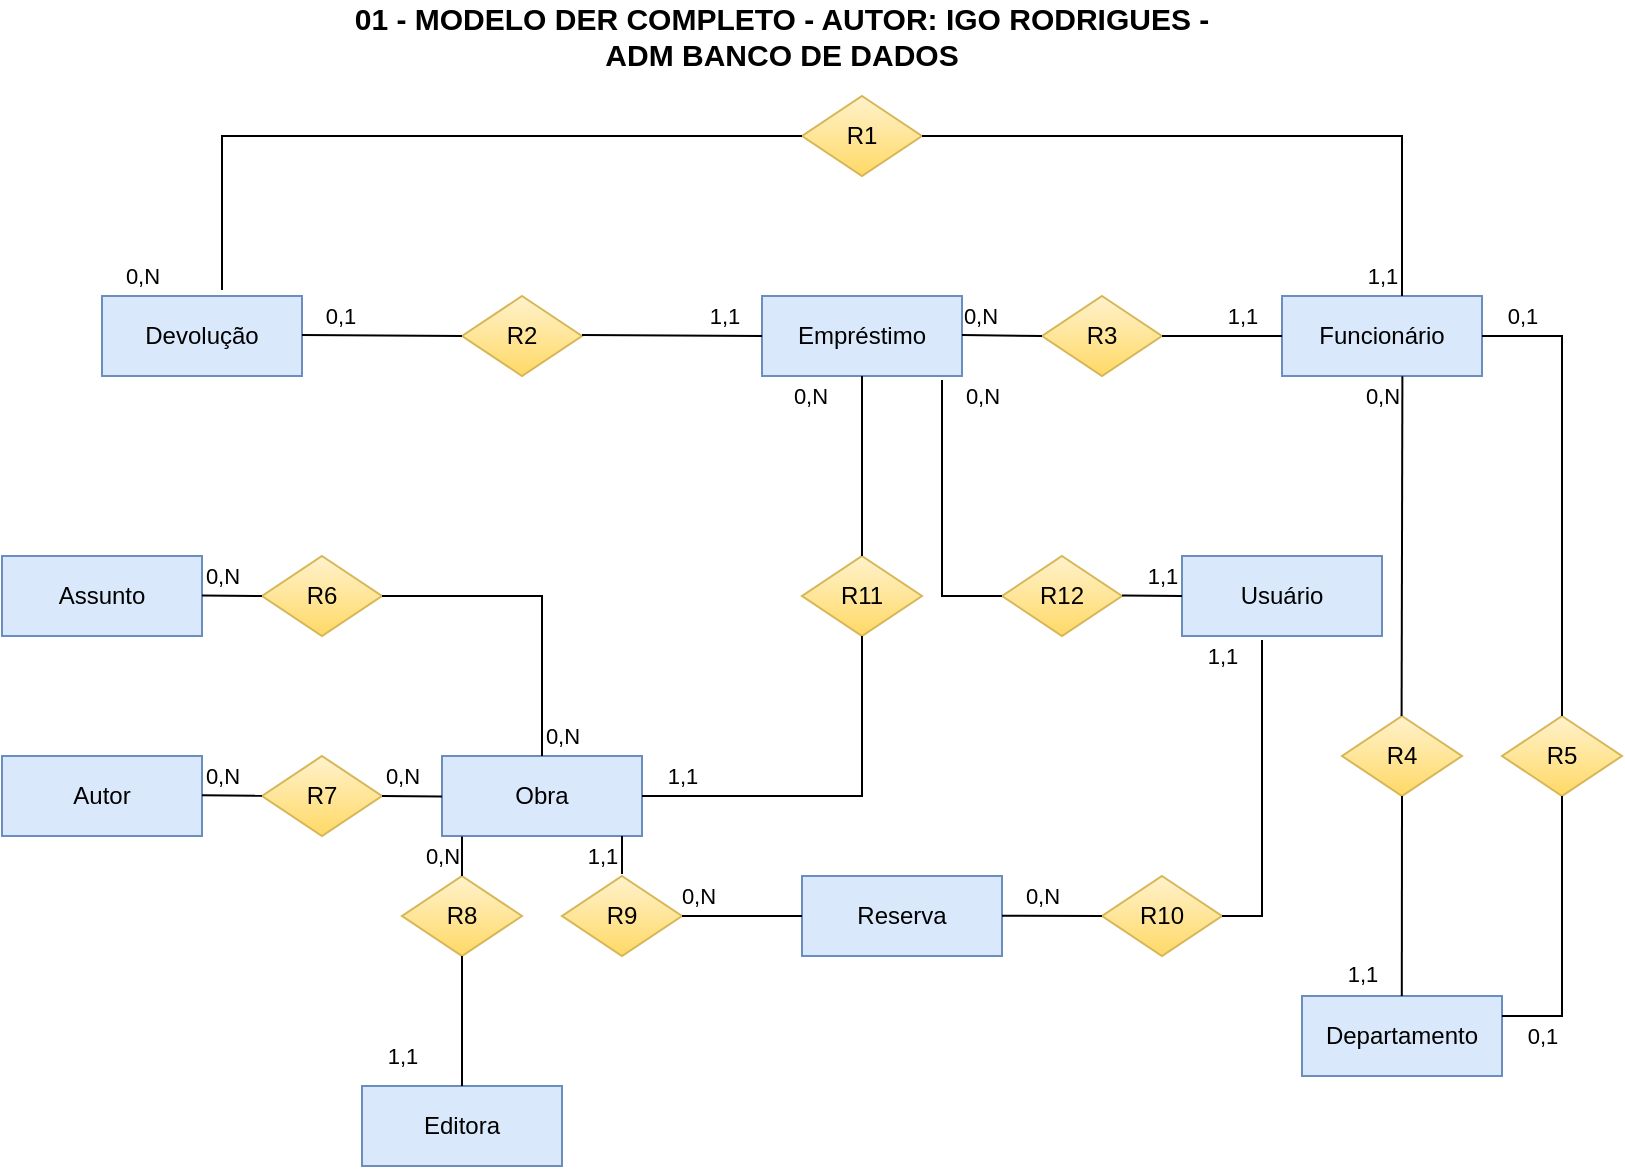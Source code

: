 <mxfile version="13.6.4" type="github">
  <diagram id="sxkPdNLgV4T2of8Bxe0q" name="Página-1">
    <mxGraphModel dx="1447" dy="803" grid="1" gridSize="10" guides="1" tooltips="1" connect="1" arrows="1" fold="1" page="1" pageScale="1" pageWidth="827" pageHeight="1169" math="0" shadow="0">
      <root>
        <mxCell id="0" />
        <mxCell id="1" parent="0" />
        <mxCell id="IpgLhtcSPd8iix0qe7gb-1" value="Obra" style="whiteSpace=wrap;html=1;align=center;fillColor=#dae8fc;strokeColor=#6c8ebf;" vertex="1" parent="1">
          <mxGeometry x="230" y="400" width="100" height="40" as="geometry" />
        </mxCell>
        <mxCell id="IpgLhtcSPd8iix0qe7gb-2" value="Devolução" style="whiteSpace=wrap;html=1;align=center;fillColor=#dae8fc;strokeColor=#6c8ebf;" vertex="1" parent="1">
          <mxGeometry x="60" y="170" width="100" height="40" as="geometry" />
        </mxCell>
        <mxCell id="IpgLhtcSPd8iix0qe7gb-3" value="Editora" style="whiteSpace=wrap;html=1;align=center;fillColor=#dae8fc;strokeColor=#6c8ebf;" vertex="1" parent="1">
          <mxGeometry x="190" y="565" width="100" height="40" as="geometry" />
        </mxCell>
        <mxCell id="IpgLhtcSPd8iix0qe7gb-4" value="Empréstimo" style="whiteSpace=wrap;html=1;align=center;fillColor=#dae8fc;strokeColor=#6c8ebf;" vertex="1" parent="1">
          <mxGeometry x="390" y="170" width="100" height="40" as="geometry" />
        </mxCell>
        <mxCell id="IpgLhtcSPd8iix0qe7gb-5" value="Funcionário" style="whiteSpace=wrap;html=1;align=center;fillColor=#dae8fc;strokeColor=#6c8ebf;" vertex="1" parent="1">
          <mxGeometry x="650" y="170" width="100" height="40" as="geometry" />
        </mxCell>
        <mxCell id="IpgLhtcSPd8iix0qe7gb-6" value="Usuário" style="whiteSpace=wrap;html=1;align=center;fillColor=#dae8fc;strokeColor=#6c8ebf;" vertex="1" parent="1">
          <mxGeometry x="600" y="300" width="100" height="40" as="geometry" />
        </mxCell>
        <mxCell id="IpgLhtcSPd8iix0qe7gb-7" value="Reserva" style="whiteSpace=wrap;html=1;align=center;fillColor=#dae8fc;strokeColor=#6c8ebf;" vertex="1" parent="1">
          <mxGeometry x="410" y="460" width="100" height="40" as="geometry" />
        </mxCell>
        <mxCell id="IpgLhtcSPd8iix0qe7gb-8" value="Departamento" style="whiteSpace=wrap;html=1;align=center;fillColor=#dae8fc;strokeColor=#6c8ebf;" vertex="1" parent="1">
          <mxGeometry x="660" y="520" width="100" height="40" as="geometry" />
        </mxCell>
        <mxCell id="IpgLhtcSPd8iix0qe7gb-19" value="Assunto" style="whiteSpace=wrap;html=1;align=center;fillColor=#dae8fc;strokeColor=#6c8ebf;" vertex="1" parent="1">
          <mxGeometry x="10" y="300" width="100" height="40" as="geometry" />
        </mxCell>
        <mxCell id="IpgLhtcSPd8iix0qe7gb-22" value="Autor" style="whiteSpace=wrap;html=1;align=center;fillColor=#dae8fc;strokeColor=#6c8ebf;" vertex="1" parent="1">
          <mxGeometry x="10" y="400" width="100" height="40" as="geometry" />
        </mxCell>
        <mxCell id="IpgLhtcSPd8iix0qe7gb-27" value="01 - MODELO DER COMPLETO - AUTOR: IGO RODRIGUES - &lt;br&gt;ADM BANCO DE DADOS" style="text;html=1;strokeColor=none;fillColor=none;align=center;verticalAlign=middle;whiteSpace=wrap;rounded=0;fontStyle=1;fontSize=15;" vertex="1" parent="1">
          <mxGeometry x="140" y="30" width="520" height="20" as="geometry" />
        </mxCell>
        <mxCell id="IpgLhtcSPd8iix0qe7gb-31" value="R2" style="shape=rhombus;perimeter=rhombusPerimeter;whiteSpace=wrap;html=1;align=center;strokeColor=#d6b656;fillColor=#fff2cc;gradientColor=#ffd966;" vertex="1" parent="1">
          <mxGeometry x="240" y="170" width="60" height="40" as="geometry" />
        </mxCell>
        <mxCell id="IpgLhtcSPd8iix0qe7gb-36" value="R7" style="shape=rhombus;perimeter=rhombusPerimeter;whiteSpace=wrap;html=1;align=center;fillColor=#fff2cc;strokeColor=#d6b656;gradientColor=#ffd966;" vertex="1" parent="1">
          <mxGeometry x="140" y="400" width="60" height="40" as="geometry" />
        </mxCell>
        <mxCell id="IpgLhtcSPd8iix0qe7gb-37" value="R6" style="shape=rhombus;perimeter=rhombusPerimeter;whiteSpace=wrap;html=1;align=center;fillColor=#fff2cc;strokeColor=#d6b656;gradientColor=#ffd966;" vertex="1" parent="1">
          <mxGeometry x="140" y="300" width="60" height="40" as="geometry" />
        </mxCell>
        <mxCell id="IpgLhtcSPd8iix0qe7gb-38" value="R11" style="shape=rhombus;perimeter=rhombusPerimeter;whiteSpace=wrap;html=1;align=center;strokeColor=#d6b656;fillColor=#fff2cc;gradientColor=#ffd966;" vertex="1" parent="1">
          <mxGeometry x="410" y="300" width="60" height="40" as="geometry" />
        </mxCell>
        <mxCell id="IpgLhtcSPd8iix0qe7gb-39" value="R12" style="shape=rhombus;perimeter=rhombusPerimeter;whiteSpace=wrap;html=1;align=center;strokeColor=#d6b656;fillColor=#fff2cc;gradientColor=#ffd966;" vertex="1" parent="1">
          <mxGeometry x="510" y="300" width="60" height="40" as="geometry" />
        </mxCell>
        <mxCell id="IpgLhtcSPd8iix0qe7gb-40" value="R4" style="shape=rhombus;perimeter=rhombusPerimeter;whiteSpace=wrap;html=1;align=center;fillColor=#fff2cc;strokeColor=#d6b656;gradientColor=#ffd966;" vertex="1" parent="1">
          <mxGeometry x="680" y="380" width="60" height="40" as="geometry" />
        </mxCell>
        <mxCell id="IpgLhtcSPd8iix0qe7gb-41" value="R5" style="shape=rhombus;perimeter=rhombusPerimeter;whiteSpace=wrap;html=1;align=center;strokeColor=#d6b656;fillColor=#fff2cc;gradientColor=#ffd966;" vertex="1" parent="1">
          <mxGeometry x="760" y="380" width="60" height="40" as="geometry" />
        </mxCell>
        <mxCell id="IpgLhtcSPd8iix0qe7gb-42" value="R10" style="shape=rhombus;perimeter=rhombusPerimeter;whiteSpace=wrap;html=1;align=center;fillColor=#fff2cc;strokeColor=#d6b656;gradientColor=#ffd966;" vertex="1" parent="1">
          <mxGeometry x="560" y="460" width="60" height="40" as="geometry" />
        </mxCell>
        <mxCell id="IpgLhtcSPd8iix0qe7gb-43" value="R8" style="shape=rhombus;perimeter=rhombusPerimeter;whiteSpace=wrap;html=1;align=center;fillColor=#fff2cc;strokeColor=#d6b656;gradientColor=#ffd966;" vertex="1" parent="1">
          <mxGeometry x="210" y="460" width="60" height="40" as="geometry" />
        </mxCell>
        <mxCell id="IpgLhtcSPd8iix0qe7gb-44" value="R9" style="shape=rhombus;perimeter=rhombusPerimeter;whiteSpace=wrap;html=1;align=center;fillColor=#fff2cc;strokeColor=#d6b656;gradientColor=#ffd966;" vertex="1" parent="1">
          <mxGeometry x="290" y="460" width="60" height="40" as="geometry" />
        </mxCell>
        <mxCell id="IpgLhtcSPd8iix0qe7gb-45" value="R3" style="shape=rhombus;perimeter=rhombusPerimeter;whiteSpace=wrap;html=1;align=center;strokeColor=#d6b656;fillColor=#fff2cc;gradientColor=#ffd966;" vertex="1" parent="1">
          <mxGeometry x="530" y="170" width="60" height="40" as="geometry" />
        </mxCell>
        <mxCell id="IpgLhtcSPd8iix0qe7gb-46" value="R1" style="shape=rhombus;perimeter=rhombusPerimeter;whiteSpace=wrap;html=1;align=center;strokeColor=#d6b656;fillColor=#fff2cc;gradientColor=#ffd966;" vertex="1" parent="1">
          <mxGeometry x="410" y="70" width="60" height="40" as="geometry" />
        </mxCell>
        <mxCell id="IpgLhtcSPd8iix0qe7gb-48" value="" style="endArrow=none;html=1;rounded=0;" edge="1" parent="1">
          <mxGeometry relative="1" as="geometry">
            <mxPoint x="160" y="189.5" as="sourcePoint" />
            <mxPoint x="240" y="190" as="targetPoint" />
          </mxGeometry>
        </mxCell>
        <mxCell id="IpgLhtcSPd8iix0qe7gb-49" value="0,1" style="edgeLabel;html=1;align=center;verticalAlign=middle;resizable=0;points=[];" vertex="1" connectable="0" parent="IpgLhtcSPd8iix0qe7gb-48">
          <mxGeometry x="-0.475" y="2" relative="1" as="geometry">
            <mxPoint x="-2" y="-8" as="offset" />
          </mxGeometry>
        </mxCell>
        <mxCell id="IpgLhtcSPd8iix0qe7gb-52" value="0,N" style="edgeLabel;html=1;align=center;verticalAlign=middle;resizable=0;points=[];" vertex="1" connectable="0" parent="IpgLhtcSPd8iix0qe7gb-48">
          <mxGeometry x="-0.475" y="2" relative="1" as="geometry">
            <mxPoint x="-101.01" y="-27.63" as="offset" />
          </mxGeometry>
        </mxCell>
        <mxCell id="IpgLhtcSPd8iix0qe7gb-50" value="" style="endArrow=none;html=1;rounded=0;" edge="1" parent="1">
          <mxGeometry relative="1" as="geometry">
            <mxPoint x="300" y="189.5" as="sourcePoint" />
            <mxPoint x="380" y="190" as="targetPoint" />
            <Array as="points">
              <mxPoint x="390" y="190" />
            </Array>
          </mxGeometry>
        </mxCell>
        <mxCell id="IpgLhtcSPd8iix0qe7gb-51" value="1,1" style="edgeLabel;html=1;align=center;verticalAlign=middle;resizable=0;points=[];" vertex="1" connectable="0" parent="IpgLhtcSPd8iix0qe7gb-50">
          <mxGeometry x="-0.475" y="2" relative="1" as="geometry">
            <mxPoint x="43.99" y="-8" as="offset" />
          </mxGeometry>
        </mxCell>
        <mxCell id="IpgLhtcSPd8iix0qe7gb-55" value="" style="endArrow=none;html=1;rounded=0;" edge="1" parent="1">
          <mxGeometry relative="1" as="geometry">
            <mxPoint x="490" y="189.5" as="sourcePoint" />
            <mxPoint x="530" y="190" as="targetPoint" />
          </mxGeometry>
        </mxCell>
        <mxCell id="IpgLhtcSPd8iix0qe7gb-56" value="0,N" style="edgeLabel;html=1;align=center;verticalAlign=middle;resizable=0;points=[];" vertex="1" connectable="0" parent="IpgLhtcSPd8iix0qe7gb-55">
          <mxGeometry x="-0.475" y="2" relative="1" as="geometry">
            <mxPoint x="-2" y="-8" as="offset" />
          </mxGeometry>
        </mxCell>
        <mxCell id="IpgLhtcSPd8iix0qe7gb-98" value="0,N" style="edgeLabel;html=1;align=center;verticalAlign=middle;resizable=0;points=[];" vertex="1" connectable="0" parent="IpgLhtcSPd8iix0qe7gb-55">
          <mxGeometry x="-0.475" y="2" relative="1" as="geometry">
            <mxPoint x="-0.31" y="32.37" as="offset" />
          </mxGeometry>
        </mxCell>
        <mxCell id="IpgLhtcSPd8iix0qe7gb-58" value="" style="endArrow=none;html=1;rounded=0;entryX=0;entryY=0.5;entryDx=0;entryDy=0;exitX=1;exitY=0.5;exitDx=0;exitDy=0;" edge="1" parent="1" source="IpgLhtcSPd8iix0qe7gb-45" target="IpgLhtcSPd8iix0qe7gb-5">
          <mxGeometry relative="1" as="geometry">
            <mxPoint x="500" y="199.5" as="sourcePoint" />
            <mxPoint x="540" y="200" as="targetPoint" />
          </mxGeometry>
        </mxCell>
        <mxCell id="IpgLhtcSPd8iix0qe7gb-59" value="1,1" style="edgeLabel;html=1;align=center;verticalAlign=middle;resizable=0;points=[];" vertex="1" connectable="0" parent="IpgLhtcSPd8iix0qe7gb-58">
          <mxGeometry x="-0.475" y="2" relative="1" as="geometry">
            <mxPoint x="24" y="-8" as="offset" />
          </mxGeometry>
        </mxCell>
        <mxCell id="IpgLhtcSPd8iix0qe7gb-63" value="" style="endArrow=none;html=1;rounded=0;exitX=1;exitY=0.5;exitDx=0;exitDy=0;" edge="1" parent="1">
          <mxGeometry relative="1" as="geometry">
            <mxPoint x="570" y="319.8" as="sourcePoint" />
            <mxPoint x="600" y="320" as="targetPoint" />
          </mxGeometry>
        </mxCell>
        <mxCell id="IpgLhtcSPd8iix0qe7gb-64" value="1,1" style="edgeLabel;html=1;align=center;verticalAlign=middle;resizable=0;points=[];" vertex="1" connectable="0" parent="IpgLhtcSPd8iix0qe7gb-63">
          <mxGeometry x="-0.475" y="2" relative="1" as="geometry">
            <mxPoint x="11.99" y="-8" as="offset" />
          </mxGeometry>
        </mxCell>
        <mxCell id="IpgLhtcSPd8iix0qe7gb-65" value="" style="endArrow=none;html=1;rounded=0;exitX=0.5;exitY=1;exitDx=0;exitDy=0;" edge="1" parent="1" source="IpgLhtcSPd8iix0qe7gb-4" target="IpgLhtcSPd8iix0qe7gb-38">
          <mxGeometry relative="1" as="geometry">
            <mxPoint x="440" y="220" as="sourcePoint" />
            <mxPoint x="480" y="220.5" as="targetPoint" />
          </mxGeometry>
        </mxCell>
        <mxCell id="IpgLhtcSPd8iix0qe7gb-66" value="0,N" style="edgeLabel;html=1;align=center;verticalAlign=middle;resizable=0;points=[];" vertex="1" connectable="0" parent="IpgLhtcSPd8iix0qe7gb-65">
          <mxGeometry x="-0.475" y="2" relative="1" as="geometry">
            <mxPoint x="-28" y="-13.6" as="offset" />
          </mxGeometry>
        </mxCell>
        <mxCell id="IpgLhtcSPd8iix0qe7gb-103" value="1,1" style="edgeLabel;html=1;align=center;verticalAlign=middle;resizable=0;points=[];" vertex="1" connectable="0" parent="IpgLhtcSPd8iix0qe7gb-65">
          <mxGeometry x="-0.475" y="2" relative="1" as="geometry">
            <mxPoint x="-92" y="176.57" as="offset" />
          </mxGeometry>
        </mxCell>
        <mxCell id="IpgLhtcSPd8iix0qe7gb-67" value="" style="endArrow=none;html=1;rounded=0;" edge="1" parent="1">
          <mxGeometry relative="1" as="geometry">
            <mxPoint x="110" y="319.75" as="sourcePoint" />
            <mxPoint x="140" y="320" as="targetPoint" />
          </mxGeometry>
        </mxCell>
        <mxCell id="IpgLhtcSPd8iix0qe7gb-68" value="0,N" style="edgeLabel;html=1;align=center;verticalAlign=middle;resizable=0;points=[];" vertex="1" connectable="0" parent="IpgLhtcSPd8iix0qe7gb-67">
          <mxGeometry x="-0.475" y="2" relative="1" as="geometry">
            <mxPoint x="1.98" y="-8" as="offset" />
          </mxGeometry>
        </mxCell>
        <mxCell id="IpgLhtcSPd8iix0qe7gb-70" value="" style="endArrow=none;html=1;rounded=0;" edge="1" parent="1">
          <mxGeometry relative="1" as="geometry">
            <mxPoint x="110" y="419.6" as="sourcePoint" />
            <mxPoint x="140" y="419.85" as="targetPoint" />
          </mxGeometry>
        </mxCell>
        <mxCell id="IpgLhtcSPd8iix0qe7gb-71" value="0,N" style="edgeLabel;html=1;align=center;verticalAlign=middle;resizable=0;points=[];" vertex="1" connectable="0" parent="IpgLhtcSPd8iix0qe7gb-70">
          <mxGeometry x="-0.475" y="2" relative="1" as="geometry">
            <mxPoint x="1.98" y="-8" as="offset" />
          </mxGeometry>
        </mxCell>
        <mxCell id="IpgLhtcSPd8iix0qe7gb-73" value="" style="endArrow=none;html=1;rounded=0;" edge="1" parent="1">
          <mxGeometry relative="1" as="geometry">
            <mxPoint x="200" y="420" as="sourcePoint" />
            <mxPoint x="230" y="420.25" as="targetPoint" />
          </mxGeometry>
        </mxCell>
        <mxCell id="IpgLhtcSPd8iix0qe7gb-74" value="0,N" style="edgeLabel;html=1;align=center;verticalAlign=middle;resizable=0;points=[];" vertex="1" connectable="0" parent="IpgLhtcSPd8iix0qe7gb-73">
          <mxGeometry x="-0.475" y="2" relative="1" as="geometry">
            <mxPoint x="1.98" y="-8" as="offset" />
          </mxGeometry>
        </mxCell>
        <mxCell id="IpgLhtcSPd8iix0qe7gb-76" value="" style="endArrow=none;html=1;rounded=0;" edge="1" parent="1" source="IpgLhtcSPd8iix0qe7gb-43">
          <mxGeometry relative="1" as="geometry">
            <mxPoint x="210" y="440" as="sourcePoint" />
            <mxPoint x="240" y="440.25" as="targetPoint" />
          </mxGeometry>
        </mxCell>
        <mxCell id="IpgLhtcSPd8iix0qe7gb-77" value="0,N" style="edgeLabel;html=1;align=center;verticalAlign=middle;resizable=0;points=[];" vertex="1" connectable="0" parent="IpgLhtcSPd8iix0qe7gb-76">
          <mxGeometry x="-0.475" y="2" relative="1" as="geometry">
            <mxPoint x="-8" y="-4.8" as="offset" />
          </mxGeometry>
        </mxCell>
        <mxCell id="IpgLhtcSPd8iix0qe7gb-78" value="" style="endArrow=none;html=1;rounded=0;" edge="1" parent="1">
          <mxGeometry relative="1" as="geometry">
            <mxPoint x="320" y="459" as="sourcePoint" />
            <mxPoint x="320" y="440" as="targetPoint" />
          </mxGeometry>
        </mxCell>
        <mxCell id="IpgLhtcSPd8iix0qe7gb-79" value="1,1" style="edgeLabel;html=1;align=center;verticalAlign=middle;resizable=0;points=[];" vertex="1" connectable="0" parent="IpgLhtcSPd8iix0qe7gb-78">
          <mxGeometry x="-0.475" y="2" relative="1" as="geometry">
            <mxPoint x="-8" y="-4.2" as="offset" />
          </mxGeometry>
        </mxCell>
        <mxCell id="IpgLhtcSPd8iix0qe7gb-80" value="" style="endArrow=none;html=1;rounded=0;entryX=0.5;entryY=1;entryDx=0;entryDy=0;" edge="1" parent="1" target="IpgLhtcSPd8iix0qe7gb-43">
          <mxGeometry relative="1" as="geometry">
            <mxPoint x="240" y="565" as="sourcePoint" />
            <mxPoint x="240" y="506" as="targetPoint" />
          </mxGeometry>
        </mxCell>
        <mxCell id="IpgLhtcSPd8iix0qe7gb-81" value="1,1" style="edgeLabel;html=1;align=center;verticalAlign=middle;resizable=0;points=[];" vertex="1" connectable="0" parent="IpgLhtcSPd8iix0qe7gb-80">
          <mxGeometry x="-0.475" y="2" relative="1" as="geometry">
            <mxPoint x="-28" y="2.14" as="offset" />
          </mxGeometry>
        </mxCell>
        <mxCell id="IpgLhtcSPd8iix0qe7gb-82" value="" style="endArrow=none;html=1;rounded=0;entryX=0;entryY=0.5;entryDx=0;entryDy=0;exitX=1;exitY=0.5;exitDx=0;exitDy=0;" edge="1" parent="1" source="IpgLhtcSPd8iix0qe7gb-44" target="IpgLhtcSPd8iix0qe7gb-7">
          <mxGeometry relative="1" as="geometry">
            <mxPoint x="353" y="480" as="sourcePoint" />
            <mxPoint x="360" y="470.13" as="targetPoint" />
          </mxGeometry>
        </mxCell>
        <mxCell id="IpgLhtcSPd8iix0qe7gb-83" value="0,N" style="edgeLabel;html=1;align=center;verticalAlign=middle;resizable=0;points=[];" vertex="1" connectable="0" parent="IpgLhtcSPd8iix0qe7gb-82">
          <mxGeometry x="-0.475" y="2" relative="1" as="geometry">
            <mxPoint x="-8" y="-8" as="offset" />
          </mxGeometry>
        </mxCell>
        <mxCell id="IpgLhtcSPd8iix0qe7gb-84" value="" style="endArrow=none;html=1;rounded=0;exitX=1;exitY=0.5;exitDx=0;exitDy=0;" edge="1" parent="1">
          <mxGeometry relative="1" as="geometry">
            <mxPoint x="510.0" y="479.86" as="sourcePoint" />
            <mxPoint x="560" y="480" as="targetPoint" />
          </mxGeometry>
        </mxCell>
        <mxCell id="IpgLhtcSPd8iix0qe7gb-85" value="0,N" style="edgeLabel;html=1;align=center;verticalAlign=middle;resizable=0;points=[];" vertex="1" connectable="0" parent="IpgLhtcSPd8iix0qe7gb-84">
          <mxGeometry x="-0.475" y="2" relative="1" as="geometry">
            <mxPoint x="6.94" y="-8" as="offset" />
          </mxGeometry>
        </mxCell>
        <mxCell id="IpgLhtcSPd8iix0qe7gb-86" value="" style="endArrow=none;html=1;rounded=0;entryX=0.5;entryY=1;entryDx=0;entryDy=0;" edge="1" parent="1" target="IpgLhtcSPd8iix0qe7gb-40">
          <mxGeometry relative="1" as="geometry">
            <mxPoint x="709.9" y="520" as="sourcePoint" />
            <mxPoint x="709.9" y="423.14" as="targetPoint" />
          </mxGeometry>
        </mxCell>
        <mxCell id="IpgLhtcSPd8iix0qe7gb-87" value="1,1" style="edgeLabel;html=1;align=center;verticalAlign=middle;resizable=0;points=[];" vertex="1" connectable="0" parent="IpgLhtcSPd8iix0qe7gb-86">
          <mxGeometry x="-0.475" y="2" relative="1" as="geometry">
            <mxPoint x="-18" y="15.44" as="offset" />
          </mxGeometry>
        </mxCell>
        <mxCell id="IpgLhtcSPd8iix0qe7gb-89" value="" style="endArrow=none;html=1;rounded=0;entryX=0.602;entryY=1.002;entryDx=0;entryDy=0;entryPerimeter=0;" edge="1" parent="1" target="IpgLhtcSPd8iix0qe7gb-5">
          <mxGeometry relative="1" as="geometry">
            <mxPoint x="709.8" y="380" as="sourcePoint" />
            <mxPoint x="709.9" y="280" as="targetPoint" />
          </mxGeometry>
        </mxCell>
        <mxCell id="IpgLhtcSPd8iix0qe7gb-90" value="0,N" style="edgeLabel;html=1;align=center;verticalAlign=middle;resizable=0;points=[];" vertex="1" connectable="0" parent="IpgLhtcSPd8iix0qe7gb-89">
          <mxGeometry x="-0.475" y="2" relative="1" as="geometry">
            <mxPoint x="-8.01" y="-115.99" as="offset" />
          </mxGeometry>
        </mxCell>
        <mxCell id="IpgLhtcSPd8iix0qe7gb-91" value="" style="endArrow=none;html=1;rounded=0;exitX=1;exitY=0.5;exitDx=0;exitDy=0;entryX=0.6;entryY=0;entryDx=0;entryDy=0;entryPerimeter=0;" edge="1" parent="1" source="IpgLhtcSPd8iix0qe7gb-46" target="IpgLhtcSPd8iix0qe7gb-5">
          <mxGeometry relative="1" as="geometry">
            <mxPoint x="540" y="90" as="sourcePoint" />
            <mxPoint x="540" y="200" as="targetPoint" />
            <Array as="points">
              <mxPoint x="710" y="90" />
            </Array>
          </mxGeometry>
        </mxCell>
        <mxCell id="IpgLhtcSPd8iix0qe7gb-92" value="1,1" style="edgeLabel;html=1;align=center;verticalAlign=middle;resizable=0;points=[];" vertex="1" connectable="0" parent="IpgLhtcSPd8iix0qe7gb-91">
          <mxGeometry x="-0.475" y="2" relative="1" as="geometry">
            <mxPoint x="146" y="72" as="offset" />
          </mxGeometry>
        </mxCell>
        <mxCell id="IpgLhtcSPd8iix0qe7gb-95" value="0,1" style="edgeLabel;html=1;align=center;verticalAlign=middle;resizable=0;points=[];" vertex="1" connectable="0" parent="IpgLhtcSPd8iix0qe7gb-91">
          <mxGeometry x="-0.475" y="2" relative="1" as="geometry">
            <mxPoint x="216" y="92" as="offset" />
          </mxGeometry>
        </mxCell>
        <mxCell id="IpgLhtcSPd8iix0qe7gb-93" value="" style="endArrow=none;html=1;rounded=0;entryX=0.5;entryY=0;entryDx=0;entryDy=0;" edge="1" parent="1" target="IpgLhtcSPd8iix0qe7gb-41">
          <mxGeometry relative="1" as="geometry">
            <mxPoint x="750" y="190" as="sourcePoint" />
            <mxPoint x="790" y="280" as="targetPoint" />
            <Array as="points">
              <mxPoint x="790" y="190" />
            </Array>
          </mxGeometry>
        </mxCell>
        <mxCell id="IpgLhtcSPd8iix0qe7gb-96" value="" style="endArrow=none;html=1;rounded=0;entryX=0;entryY=0.5;entryDx=0;entryDy=0;" edge="1" parent="1" target="IpgLhtcSPd8iix0qe7gb-39">
          <mxGeometry relative="1" as="geometry">
            <mxPoint x="480" y="212" as="sourcePoint" />
            <mxPoint x="800" y="390" as="targetPoint" />
            <Array as="points">
              <mxPoint x="480" y="320" />
            </Array>
          </mxGeometry>
        </mxCell>
        <mxCell id="IpgLhtcSPd8iix0qe7gb-97" value="1,1" style="edgeLabel;html=1;align=center;verticalAlign=middle;resizable=0;points=[];" vertex="1" connectable="0" parent="IpgLhtcSPd8iix0qe7gb-96">
          <mxGeometry x="-0.475" y="2" relative="1" as="geometry">
            <mxPoint x="138" y="102" as="offset" />
          </mxGeometry>
        </mxCell>
        <mxCell id="IpgLhtcSPd8iix0qe7gb-99" value="" style="endArrow=none;html=1;rounded=0;entryX=1;entryY=0.5;entryDx=0;entryDy=0;" edge="1" parent="1" target="IpgLhtcSPd8iix0qe7gb-42">
          <mxGeometry relative="1" as="geometry">
            <mxPoint x="640" y="342" as="sourcePoint" />
            <mxPoint x="650" y="560" as="targetPoint" />
            <Array as="points">
              <mxPoint x="640" y="480" />
            </Array>
          </mxGeometry>
        </mxCell>
        <mxCell id="IpgLhtcSPd8iix0qe7gb-100" value="0,1" style="edgeLabel;html=1;align=center;verticalAlign=middle;resizable=0;points=[];" vertex="1" connectable="0" parent="IpgLhtcSPd8iix0qe7gb-99">
          <mxGeometry x="-0.475" y="2" relative="1" as="geometry">
            <mxPoint x="138" y="156.29" as="offset" />
          </mxGeometry>
        </mxCell>
        <mxCell id="IpgLhtcSPd8iix0qe7gb-101" value="" style="endArrow=none;html=1;rounded=0;entryX=1;entryY=0.5;entryDx=0;entryDy=0;exitX=0.5;exitY=1;exitDx=0;exitDy=0;" edge="1" parent="1" source="IpgLhtcSPd8iix0qe7gb-38" target="IpgLhtcSPd8iix0qe7gb-1">
          <mxGeometry relative="1" as="geometry">
            <mxPoint x="380" y="300" as="sourcePoint" />
            <mxPoint x="360" y="438" as="targetPoint" />
            <Array as="points">
              <mxPoint x="440" y="420" />
            </Array>
          </mxGeometry>
        </mxCell>
        <mxCell id="IpgLhtcSPd8iix0qe7gb-104" value="" style="endArrow=none;html=1;rounded=0;exitX=1;exitY=0.5;exitDx=0;exitDy=0;entryX=0.5;entryY=0;entryDx=0;entryDy=0;" edge="1" parent="1" source="IpgLhtcSPd8iix0qe7gb-37" target="IpgLhtcSPd8iix0qe7gb-1">
          <mxGeometry relative="1" as="geometry">
            <mxPoint x="450" y="350" as="sourcePoint" />
            <mxPoint x="340" y="430" as="targetPoint" />
            <Array as="points">
              <mxPoint x="280" y="320" />
            </Array>
          </mxGeometry>
        </mxCell>
        <mxCell id="IpgLhtcSPd8iix0qe7gb-105" value="0,N" style="edgeLabel;html=1;align=center;verticalAlign=middle;resizable=0;points=[];" vertex="1" connectable="0" parent="IpgLhtcSPd8iix0qe7gb-104">
          <mxGeometry x="-0.475" y="2" relative="1" as="geometry">
            <mxPoint x="47.71" y="72" as="offset" />
          </mxGeometry>
        </mxCell>
        <mxCell id="IpgLhtcSPd8iix0qe7gb-106" value="" style="endArrow=none;html=1;rounded=0;exitX=0;exitY=0.5;exitDx=0;exitDy=0;" edge="1" parent="1" source="IpgLhtcSPd8iix0qe7gb-46">
          <mxGeometry relative="1" as="geometry">
            <mxPoint x="170" y="90" as="sourcePoint" />
            <mxPoint x="120" y="167" as="targetPoint" />
            <Array as="points">
              <mxPoint x="120" y="90" />
            </Array>
          </mxGeometry>
        </mxCell>
        <mxCell id="IpgLhtcSPd8iix0qe7gb-109" value="" style="endArrow=none;html=1;rounded=0;entryX=1;entryY=0.25;entryDx=0;entryDy=0;exitX=0.5;exitY=1;exitDx=0;exitDy=0;" edge="1" parent="1" source="IpgLhtcSPd8iix0qe7gb-41" target="IpgLhtcSPd8iix0qe7gb-8">
          <mxGeometry relative="1" as="geometry">
            <mxPoint x="770" y="530.0" as="sourcePoint" />
            <mxPoint x="810" y="720" as="targetPoint" />
            <Array as="points">
              <mxPoint x="790" y="530" />
            </Array>
          </mxGeometry>
        </mxCell>
      </root>
    </mxGraphModel>
  </diagram>
</mxfile>

